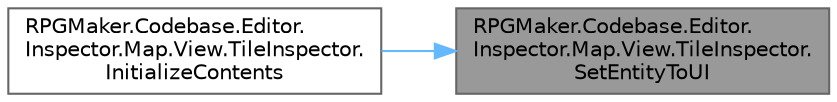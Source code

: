 digraph "RPGMaker.Codebase.Editor.Inspector.Map.View.TileInspector.SetEntityToUI"
{
 // LATEX_PDF_SIZE
  bgcolor="transparent";
  edge [fontname=Helvetica,fontsize=10,labelfontname=Helvetica,labelfontsize=10];
  node [fontname=Helvetica,fontsize=10,shape=box,height=0.2,width=0.4];
  rankdir="RL";
  Node1 [id="Node000001",label="RPGMaker.Codebase.Editor.\lInspector.Map.View.TileInspector.\lSetEntityToUI",height=0.2,width=0.4,color="gray40", fillcolor="grey60", style="filled", fontcolor="black",tooltip=" "];
  Node1 -> Node2 [id="edge1_Node000001_Node000002",dir="back",color="steelblue1",style="solid",tooltip=" "];
  Node2 [id="Node000002",label="RPGMaker.Codebase.Editor.\lInspector.Map.View.TileInspector.\lInitializeContents",height=0.2,width=0.4,color="grey40", fillcolor="white", style="filled",URL="$d4/d9a/class_r_p_g_maker_1_1_codebase_1_1_editor_1_1_inspector_1_1_map_1_1_view_1_1_tile_inspector.html#a545854bec9b0ae868f41c6efae8b731d",tooltip="初期化処理"];
}
